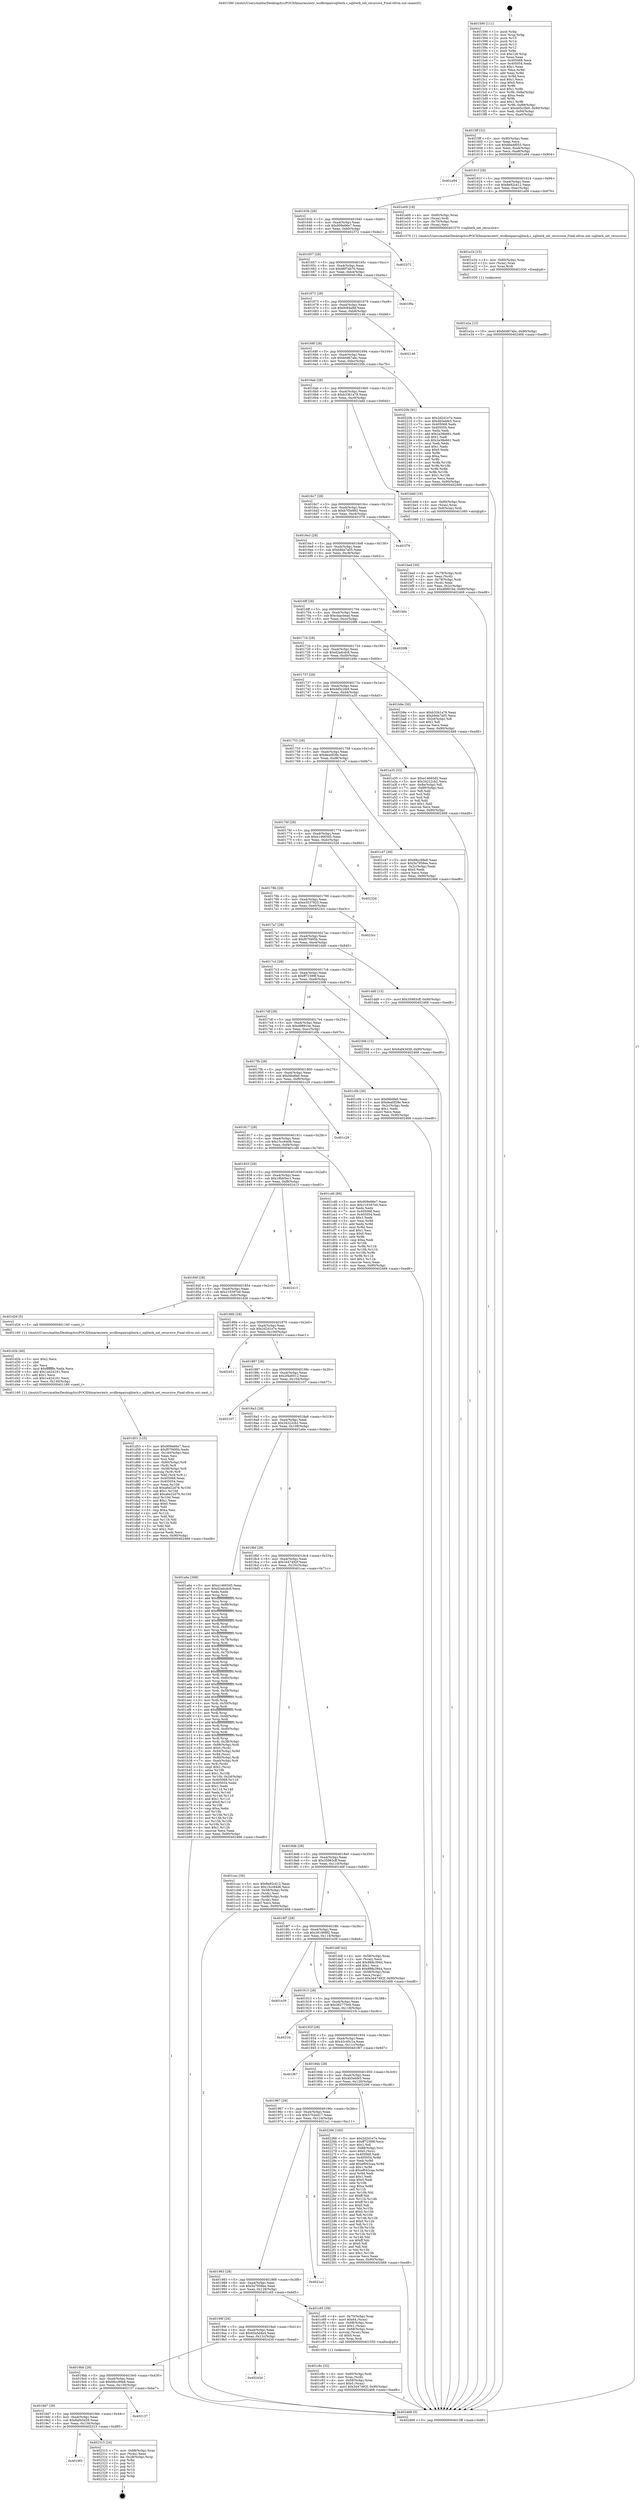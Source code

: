 digraph "0x401590" {
  label = "0x401590 (/mnt/c/Users/mathe/Desktop/tcc/POCII/binaries/extr_wcdbrepairsqliterk.c_sqliterk_set_recursive_Final-ollvm.out::main(0))"
  labelloc = "t"
  node[shape=record]

  Entry [label="",width=0.3,height=0.3,shape=circle,fillcolor=black,style=filled]
  "0x4015ff" [label="{
     0x4015ff [32]\l
     | [instrs]\l
     &nbsp;&nbsp;0x4015ff \<+6\>: mov -0x90(%rbp),%eax\l
     &nbsp;&nbsp;0x401605 \<+2\>: mov %eax,%ecx\l
     &nbsp;&nbsp;0x401607 \<+6\>: sub $0x8be4f055,%ecx\l
     &nbsp;&nbsp;0x40160d \<+6\>: mov %eax,-0xa4(%rbp)\l
     &nbsp;&nbsp;0x401613 \<+6\>: mov %ecx,-0xa8(%rbp)\l
     &nbsp;&nbsp;0x401619 \<+6\>: je 0000000000401e94 \<main+0x904\>\l
  }"]
  "0x401e94" [label="{
     0x401e94\l
  }", style=dashed]
  "0x40161f" [label="{
     0x40161f [28]\l
     | [instrs]\l
     &nbsp;&nbsp;0x40161f \<+5\>: jmp 0000000000401624 \<main+0x94\>\l
     &nbsp;&nbsp;0x401624 \<+6\>: mov -0xa4(%rbp),%eax\l
     &nbsp;&nbsp;0x40162a \<+5\>: sub $0x8e92c412,%eax\l
     &nbsp;&nbsp;0x40162f \<+6\>: mov %eax,-0xac(%rbp)\l
     &nbsp;&nbsp;0x401635 \<+6\>: je 0000000000401e09 \<main+0x879\>\l
  }"]
  Exit [label="",width=0.3,height=0.3,shape=circle,fillcolor=black,style=filled,peripheries=2]
  "0x401e09" [label="{
     0x401e09 [18]\l
     | [instrs]\l
     &nbsp;&nbsp;0x401e09 \<+4\>: mov -0x60(%rbp),%rax\l
     &nbsp;&nbsp;0x401e0d \<+3\>: mov (%rax),%rdi\l
     &nbsp;&nbsp;0x401e10 \<+4\>: mov -0x70(%rbp),%rax\l
     &nbsp;&nbsp;0x401e14 \<+2\>: mov (%rax),%esi\l
     &nbsp;&nbsp;0x401e16 \<+5\>: call 0000000000401570 \<sqliterk_set_recursive\>\l
     | [calls]\l
     &nbsp;&nbsp;0x401570 \{1\} (/mnt/c/Users/mathe/Desktop/tcc/POCII/binaries/extr_wcdbrepairsqliterk.c_sqliterk_set_recursive_Final-ollvm.out::sqliterk_set_recursive)\l
  }"]
  "0x40163b" [label="{
     0x40163b [28]\l
     | [instrs]\l
     &nbsp;&nbsp;0x40163b \<+5\>: jmp 0000000000401640 \<main+0xb0\>\l
     &nbsp;&nbsp;0x401640 \<+6\>: mov -0xa4(%rbp),%eax\l
     &nbsp;&nbsp;0x401646 \<+5\>: sub $0x909e66e7,%eax\l
     &nbsp;&nbsp;0x40164b \<+6\>: mov %eax,-0xb0(%rbp)\l
     &nbsp;&nbsp;0x401651 \<+6\>: je 0000000000402372 \<main+0xde2\>\l
  }"]
  "0x4019f3" [label="{
     0x4019f3\l
  }", style=dashed]
  "0x402372" [label="{
     0x402372\l
  }", style=dashed]
  "0x401657" [label="{
     0x401657 [28]\l
     | [instrs]\l
     &nbsp;&nbsp;0x401657 \<+5\>: jmp 000000000040165c \<main+0xcc\>\l
     &nbsp;&nbsp;0x40165c \<+6\>: mov -0xa4(%rbp),%eax\l
     &nbsp;&nbsp;0x401662 \<+5\>: sub $0x96f7ab7b,%eax\l
     &nbsp;&nbsp;0x401667 \<+6\>: mov %eax,-0xb4(%rbp)\l
     &nbsp;&nbsp;0x40166d \<+6\>: je 0000000000401f9a \<main+0xa0a\>\l
  }"]
  "0x402315" [label="{
     0x402315 [24]\l
     | [instrs]\l
     &nbsp;&nbsp;0x402315 \<+7\>: mov -0x88(%rbp),%rax\l
     &nbsp;&nbsp;0x40231c \<+2\>: mov (%rax),%eax\l
     &nbsp;&nbsp;0x40231e \<+4\>: lea -0x28(%rbp),%rsp\l
     &nbsp;&nbsp;0x402322 \<+1\>: pop %rbx\l
     &nbsp;&nbsp;0x402323 \<+2\>: pop %r12\l
     &nbsp;&nbsp;0x402325 \<+2\>: pop %r13\l
     &nbsp;&nbsp;0x402327 \<+2\>: pop %r14\l
     &nbsp;&nbsp;0x402329 \<+2\>: pop %r15\l
     &nbsp;&nbsp;0x40232b \<+1\>: pop %rbp\l
     &nbsp;&nbsp;0x40232c \<+1\>: ret\l
  }"]
  "0x401f9a" [label="{
     0x401f9a\l
  }", style=dashed]
  "0x401673" [label="{
     0x401673 [28]\l
     | [instrs]\l
     &nbsp;&nbsp;0x401673 \<+5\>: jmp 0000000000401678 \<main+0xe8\>\l
     &nbsp;&nbsp;0x401678 \<+6\>: mov -0xa4(%rbp),%eax\l
     &nbsp;&nbsp;0x40167e \<+5\>: sub $0x9c84afbf,%eax\l
     &nbsp;&nbsp;0x401683 \<+6\>: mov %eax,-0xb8(%rbp)\l
     &nbsp;&nbsp;0x401689 \<+6\>: je 0000000000402146 \<main+0xbb6\>\l
  }"]
  "0x4019d7" [label="{
     0x4019d7 [28]\l
     | [instrs]\l
     &nbsp;&nbsp;0x4019d7 \<+5\>: jmp 00000000004019dc \<main+0x44c\>\l
     &nbsp;&nbsp;0x4019dc \<+6\>: mov -0xa4(%rbp),%eax\l
     &nbsp;&nbsp;0x4019e2 \<+5\>: sub $0x6af43d39,%eax\l
     &nbsp;&nbsp;0x4019e7 \<+6\>: mov %eax,-0x134(%rbp)\l
     &nbsp;&nbsp;0x4019ed \<+6\>: je 0000000000402315 \<main+0xd85\>\l
  }"]
  "0x402146" [label="{
     0x402146\l
  }", style=dashed]
  "0x40168f" [label="{
     0x40168f [28]\l
     | [instrs]\l
     &nbsp;&nbsp;0x40168f \<+5\>: jmp 0000000000401694 \<main+0x104\>\l
     &nbsp;&nbsp;0x401694 \<+6\>: mov -0xa4(%rbp),%eax\l
     &nbsp;&nbsp;0x40169a \<+5\>: sub $0xb0d67abc,%eax\l
     &nbsp;&nbsp;0x40169f \<+6\>: mov %eax,-0xbc(%rbp)\l
     &nbsp;&nbsp;0x4016a5 \<+6\>: je 000000000040220b \<main+0xc7b\>\l
  }"]
  "0x402137" [label="{
     0x402137\l
  }", style=dashed]
  "0x40220b" [label="{
     0x40220b [91]\l
     | [instrs]\l
     &nbsp;&nbsp;0x40220b \<+5\>: mov $0x2d2d1e7e,%eax\l
     &nbsp;&nbsp;0x402210 \<+5\>: mov $0x4b5ebfe5,%ecx\l
     &nbsp;&nbsp;0x402215 \<+7\>: mov 0x405068,%edx\l
     &nbsp;&nbsp;0x40221c \<+7\>: mov 0x405054,%esi\l
     &nbsp;&nbsp;0x402223 \<+2\>: mov %edx,%edi\l
     &nbsp;&nbsp;0x402225 \<+6\>: add $0x2a38e661,%edi\l
     &nbsp;&nbsp;0x40222b \<+3\>: sub $0x1,%edi\l
     &nbsp;&nbsp;0x40222e \<+6\>: sub $0x2a38e661,%edi\l
     &nbsp;&nbsp;0x402234 \<+3\>: imul %edi,%edx\l
     &nbsp;&nbsp;0x402237 \<+3\>: and $0x1,%edx\l
     &nbsp;&nbsp;0x40223a \<+3\>: cmp $0x0,%edx\l
     &nbsp;&nbsp;0x40223d \<+4\>: sete %r8b\l
     &nbsp;&nbsp;0x402241 \<+3\>: cmp $0xa,%esi\l
     &nbsp;&nbsp;0x402244 \<+4\>: setl %r9b\l
     &nbsp;&nbsp;0x402248 \<+3\>: mov %r8b,%r10b\l
     &nbsp;&nbsp;0x40224b \<+3\>: and %r9b,%r10b\l
     &nbsp;&nbsp;0x40224e \<+3\>: xor %r9b,%r8b\l
     &nbsp;&nbsp;0x402251 \<+3\>: or %r8b,%r10b\l
     &nbsp;&nbsp;0x402254 \<+4\>: test $0x1,%r10b\l
     &nbsp;&nbsp;0x402258 \<+3\>: cmovne %ecx,%eax\l
     &nbsp;&nbsp;0x40225b \<+6\>: mov %eax,-0x90(%rbp)\l
     &nbsp;&nbsp;0x402261 \<+5\>: jmp 0000000000402468 \<main+0xed8\>\l
  }"]
  "0x4016ab" [label="{
     0x4016ab [28]\l
     | [instrs]\l
     &nbsp;&nbsp;0x4016ab \<+5\>: jmp 00000000004016b0 \<main+0x120\>\l
     &nbsp;&nbsp;0x4016b0 \<+6\>: mov -0xa4(%rbp),%eax\l
     &nbsp;&nbsp;0x4016b6 \<+5\>: sub $0xb33b1a79,%eax\l
     &nbsp;&nbsp;0x4016bb \<+6\>: mov %eax,-0xc0(%rbp)\l
     &nbsp;&nbsp;0x4016c1 \<+6\>: je 0000000000401bdd \<main+0x64d\>\l
  }"]
  "0x4019bb" [label="{
     0x4019bb [28]\l
     | [instrs]\l
     &nbsp;&nbsp;0x4019bb \<+5\>: jmp 00000000004019c0 \<main+0x430\>\l
     &nbsp;&nbsp;0x4019c0 \<+6\>: mov -0xa4(%rbp),%eax\l
     &nbsp;&nbsp;0x4019c6 \<+5\>: sub $0x69cc99e8,%eax\l
     &nbsp;&nbsp;0x4019cb \<+6\>: mov %eax,-0x130(%rbp)\l
     &nbsp;&nbsp;0x4019d1 \<+6\>: je 0000000000402137 \<main+0xba7\>\l
  }"]
  "0x401bdd" [label="{
     0x401bdd [16]\l
     | [instrs]\l
     &nbsp;&nbsp;0x401bdd \<+4\>: mov -0x80(%rbp),%rax\l
     &nbsp;&nbsp;0x401be1 \<+3\>: mov (%rax),%rax\l
     &nbsp;&nbsp;0x401be4 \<+4\>: mov 0x8(%rax),%rdi\l
     &nbsp;&nbsp;0x401be8 \<+5\>: call 0000000000401060 \<atoi@plt\>\l
     | [calls]\l
     &nbsp;&nbsp;0x401060 \{1\} (unknown)\l
  }"]
  "0x4016c7" [label="{
     0x4016c7 [28]\l
     | [instrs]\l
     &nbsp;&nbsp;0x4016c7 \<+5\>: jmp 00000000004016cc \<main+0x13c\>\l
     &nbsp;&nbsp;0x4016cc \<+6\>: mov -0xa4(%rbp),%eax\l
     &nbsp;&nbsp;0x4016d2 \<+5\>: sub $0xb7f5e882,%eax\l
     &nbsp;&nbsp;0x4016d7 \<+6\>: mov %eax,-0xc4(%rbp)\l
     &nbsp;&nbsp;0x4016dd \<+6\>: je 0000000000401f76 \<main+0x9e6\>\l
  }"]
  "0x40243d" [label="{
     0x40243d\l
  }", style=dashed]
  "0x401f76" [label="{
     0x401f76\l
  }", style=dashed]
  "0x4016e3" [label="{
     0x4016e3 [28]\l
     | [instrs]\l
     &nbsp;&nbsp;0x4016e3 \<+5\>: jmp 00000000004016e8 \<main+0x158\>\l
     &nbsp;&nbsp;0x4016e8 \<+6\>: mov -0xa4(%rbp),%eax\l
     &nbsp;&nbsp;0x4016ee \<+5\>: sub $0xb9da7a05,%eax\l
     &nbsp;&nbsp;0x4016f3 \<+6\>: mov %eax,-0xc8(%rbp)\l
     &nbsp;&nbsp;0x4016f9 \<+6\>: je 0000000000401bbc \<main+0x62c\>\l
  }"]
  "0x401e2a" [label="{
     0x401e2a [15]\l
     | [instrs]\l
     &nbsp;&nbsp;0x401e2a \<+10\>: movl $0xb0d67abc,-0x90(%rbp)\l
     &nbsp;&nbsp;0x401e34 \<+5\>: jmp 0000000000402468 \<main+0xed8\>\l
  }"]
  "0x401bbc" [label="{
     0x401bbc\l
  }", style=dashed]
  "0x4016ff" [label="{
     0x4016ff [28]\l
     | [instrs]\l
     &nbsp;&nbsp;0x4016ff \<+5\>: jmp 0000000000401704 \<main+0x174\>\l
     &nbsp;&nbsp;0x401704 \<+6\>: mov -0xa4(%rbp),%eax\l
     &nbsp;&nbsp;0x40170a \<+5\>: sub $0xcbac0ead,%eax\l
     &nbsp;&nbsp;0x40170f \<+6\>: mov %eax,-0xcc(%rbp)\l
     &nbsp;&nbsp;0x401715 \<+6\>: je 00000000004020f8 \<main+0xb68\>\l
  }"]
  "0x401e1b" [label="{
     0x401e1b [15]\l
     | [instrs]\l
     &nbsp;&nbsp;0x401e1b \<+4\>: mov -0x60(%rbp),%rax\l
     &nbsp;&nbsp;0x401e1f \<+3\>: mov (%rax),%rax\l
     &nbsp;&nbsp;0x401e22 \<+3\>: mov %rax,%rdi\l
     &nbsp;&nbsp;0x401e25 \<+5\>: call 0000000000401030 \<free@plt\>\l
     | [calls]\l
     &nbsp;&nbsp;0x401030 \{1\} (unknown)\l
  }"]
  "0x4020f8" [label="{
     0x4020f8\l
  }", style=dashed]
  "0x40171b" [label="{
     0x40171b [28]\l
     | [instrs]\l
     &nbsp;&nbsp;0x40171b \<+5\>: jmp 0000000000401720 \<main+0x190\>\l
     &nbsp;&nbsp;0x401720 \<+6\>: mov -0xa4(%rbp),%eax\l
     &nbsp;&nbsp;0x401726 \<+5\>: sub $0xd2adcdc8,%eax\l
     &nbsp;&nbsp;0x40172b \<+6\>: mov %eax,-0xd0(%rbp)\l
     &nbsp;&nbsp;0x401731 \<+6\>: je 0000000000401b9e \<main+0x60e\>\l
  }"]
  "0x401d53" [label="{
     0x401d53 [125]\l
     | [instrs]\l
     &nbsp;&nbsp;0x401d53 \<+5\>: mov $0x909e66e7,%ecx\l
     &nbsp;&nbsp;0x401d58 \<+5\>: mov $0xf07f495b,%edx\l
     &nbsp;&nbsp;0x401d5d \<+6\>: mov -0x140(%rbp),%esi\l
     &nbsp;&nbsp;0x401d63 \<+3\>: imul %eax,%esi\l
     &nbsp;&nbsp;0x401d66 \<+3\>: mov %sil,%dil\l
     &nbsp;&nbsp;0x401d69 \<+4\>: mov -0x60(%rbp),%r8\l
     &nbsp;&nbsp;0x401d6d \<+3\>: mov (%r8),%r8\l
     &nbsp;&nbsp;0x401d70 \<+4\>: mov -0x58(%rbp),%r9\l
     &nbsp;&nbsp;0x401d74 \<+3\>: movslq (%r9),%r9\l
     &nbsp;&nbsp;0x401d77 \<+4\>: mov %dil,(%r8,%r9,1)\l
     &nbsp;&nbsp;0x401d7b \<+7\>: mov 0x405068,%eax\l
     &nbsp;&nbsp;0x401d82 \<+7\>: mov 0x405054,%esi\l
     &nbsp;&nbsp;0x401d89 \<+3\>: mov %eax,%r10d\l
     &nbsp;&nbsp;0x401d8c \<+7\>: sub $0xa6e22d76,%r10d\l
     &nbsp;&nbsp;0x401d93 \<+4\>: sub $0x1,%r10d\l
     &nbsp;&nbsp;0x401d97 \<+7\>: add $0xa6e22d76,%r10d\l
     &nbsp;&nbsp;0x401d9e \<+4\>: imul %r10d,%eax\l
     &nbsp;&nbsp;0x401da2 \<+3\>: and $0x1,%eax\l
     &nbsp;&nbsp;0x401da5 \<+3\>: cmp $0x0,%eax\l
     &nbsp;&nbsp;0x401da8 \<+4\>: sete %dil\l
     &nbsp;&nbsp;0x401dac \<+3\>: cmp $0xa,%esi\l
     &nbsp;&nbsp;0x401daf \<+4\>: setl %r11b\l
     &nbsp;&nbsp;0x401db3 \<+3\>: mov %dil,%bl\l
     &nbsp;&nbsp;0x401db6 \<+3\>: and %r11b,%bl\l
     &nbsp;&nbsp;0x401db9 \<+3\>: xor %r11b,%dil\l
     &nbsp;&nbsp;0x401dbc \<+3\>: or %dil,%bl\l
     &nbsp;&nbsp;0x401dbf \<+3\>: test $0x1,%bl\l
     &nbsp;&nbsp;0x401dc2 \<+3\>: cmovne %edx,%ecx\l
     &nbsp;&nbsp;0x401dc5 \<+6\>: mov %ecx,-0x90(%rbp)\l
     &nbsp;&nbsp;0x401dcb \<+5\>: jmp 0000000000402468 \<main+0xed8\>\l
  }"]
  "0x401b9e" [label="{
     0x401b9e [30]\l
     | [instrs]\l
     &nbsp;&nbsp;0x401b9e \<+5\>: mov $0xb33b1a79,%eax\l
     &nbsp;&nbsp;0x401ba3 \<+5\>: mov $0xb9da7a05,%ecx\l
     &nbsp;&nbsp;0x401ba8 \<+3\>: mov -0x2d(%rbp),%dl\l
     &nbsp;&nbsp;0x401bab \<+3\>: test $0x1,%dl\l
     &nbsp;&nbsp;0x401bae \<+3\>: cmovne %ecx,%eax\l
     &nbsp;&nbsp;0x401bb1 \<+6\>: mov %eax,-0x90(%rbp)\l
     &nbsp;&nbsp;0x401bb7 \<+5\>: jmp 0000000000402468 \<main+0xed8\>\l
  }"]
  "0x401737" [label="{
     0x401737 [28]\l
     | [instrs]\l
     &nbsp;&nbsp;0x401737 \<+5\>: jmp 000000000040173c \<main+0x1ac\>\l
     &nbsp;&nbsp;0x40173c \<+6\>: mov -0xa4(%rbp),%eax\l
     &nbsp;&nbsp;0x401742 \<+5\>: sub $0xdd5c2fe9,%eax\l
     &nbsp;&nbsp;0x401747 \<+6\>: mov %eax,-0xd4(%rbp)\l
     &nbsp;&nbsp;0x40174d \<+6\>: je 0000000000401a35 \<main+0x4a5\>\l
  }"]
  "0x401d2b" [label="{
     0x401d2b [40]\l
     | [instrs]\l
     &nbsp;&nbsp;0x401d2b \<+5\>: mov $0x2,%ecx\l
     &nbsp;&nbsp;0x401d30 \<+1\>: cltd\l
     &nbsp;&nbsp;0x401d31 \<+2\>: idiv %ecx\l
     &nbsp;&nbsp;0x401d33 \<+6\>: imul $0xfffffffe,%edx,%ecx\l
     &nbsp;&nbsp;0x401d39 \<+6\>: add $0x1a424181,%ecx\l
     &nbsp;&nbsp;0x401d3f \<+3\>: add $0x1,%ecx\l
     &nbsp;&nbsp;0x401d42 \<+6\>: sub $0x1a424181,%ecx\l
     &nbsp;&nbsp;0x401d48 \<+6\>: mov %ecx,-0x140(%rbp)\l
     &nbsp;&nbsp;0x401d4e \<+5\>: call 0000000000401160 \<next_i\>\l
     | [calls]\l
     &nbsp;&nbsp;0x401160 \{1\} (/mnt/c/Users/mathe/Desktop/tcc/POCII/binaries/extr_wcdbrepairsqliterk.c_sqliterk_set_recursive_Final-ollvm.out::next_i)\l
  }"]
  "0x401a35" [label="{
     0x401a35 [53]\l
     | [instrs]\l
     &nbsp;&nbsp;0x401a35 \<+5\>: mov $0xe14665d5,%eax\l
     &nbsp;&nbsp;0x401a3a \<+5\>: mov $0x34222cb2,%ecx\l
     &nbsp;&nbsp;0x401a3f \<+6\>: mov -0x8a(%rbp),%dl\l
     &nbsp;&nbsp;0x401a45 \<+7\>: mov -0x89(%rbp),%sil\l
     &nbsp;&nbsp;0x401a4c \<+3\>: mov %dl,%dil\l
     &nbsp;&nbsp;0x401a4f \<+3\>: and %sil,%dil\l
     &nbsp;&nbsp;0x401a52 \<+3\>: xor %sil,%dl\l
     &nbsp;&nbsp;0x401a55 \<+3\>: or %dl,%dil\l
     &nbsp;&nbsp;0x401a58 \<+4\>: test $0x1,%dil\l
     &nbsp;&nbsp;0x401a5c \<+3\>: cmovne %ecx,%eax\l
     &nbsp;&nbsp;0x401a5f \<+6\>: mov %eax,-0x90(%rbp)\l
     &nbsp;&nbsp;0x401a65 \<+5\>: jmp 0000000000402468 \<main+0xed8\>\l
  }"]
  "0x401753" [label="{
     0x401753 [28]\l
     | [instrs]\l
     &nbsp;&nbsp;0x401753 \<+5\>: jmp 0000000000401758 \<main+0x1c8\>\l
     &nbsp;&nbsp;0x401758 \<+6\>: mov -0xa4(%rbp),%eax\l
     &nbsp;&nbsp;0x40175e \<+5\>: sub $0xdea0f28e,%eax\l
     &nbsp;&nbsp;0x401763 \<+6\>: mov %eax,-0xd8(%rbp)\l
     &nbsp;&nbsp;0x401769 \<+6\>: je 0000000000401c47 \<main+0x6b7\>\l
  }"]
  "0x402468" [label="{
     0x402468 [5]\l
     | [instrs]\l
     &nbsp;&nbsp;0x402468 \<+5\>: jmp 00000000004015ff \<main+0x6f\>\l
  }"]
  "0x401590" [label="{
     0x401590 [111]\l
     | [instrs]\l
     &nbsp;&nbsp;0x401590 \<+1\>: push %rbp\l
     &nbsp;&nbsp;0x401591 \<+3\>: mov %rsp,%rbp\l
     &nbsp;&nbsp;0x401594 \<+2\>: push %r15\l
     &nbsp;&nbsp;0x401596 \<+2\>: push %r14\l
     &nbsp;&nbsp;0x401598 \<+2\>: push %r13\l
     &nbsp;&nbsp;0x40159a \<+2\>: push %r12\l
     &nbsp;&nbsp;0x40159c \<+1\>: push %rbx\l
     &nbsp;&nbsp;0x40159d \<+7\>: sub $0x128,%rsp\l
     &nbsp;&nbsp;0x4015a4 \<+2\>: xor %eax,%eax\l
     &nbsp;&nbsp;0x4015a6 \<+7\>: mov 0x405068,%ecx\l
     &nbsp;&nbsp;0x4015ad \<+7\>: mov 0x405054,%edx\l
     &nbsp;&nbsp;0x4015b4 \<+3\>: sub $0x1,%eax\l
     &nbsp;&nbsp;0x4015b7 \<+3\>: mov %ecx,%r8d\l
     &nbsp;&nbsp;0x4015ba \<+3\>: add %eax,%r8d\l
     &nbsp;&nbsp;0x4015bd \<+4\>: imul %r8d,%ecx\l
     &nbsp;&nbsp;0x4015c1 \<+3\>: and $0x1,%ecx\l
     &nbsp;&nbsp;0x4015c4 \<+3\>: cmp $0x0,%ecx\l
     &nbsp;&nbsp;0x4015c7 \<+4\>: sete %r9b\l
     &nbsp;&nbsp;0x4015cb \<+4\>: and $0x1,%r9b\l
     &nbsp;&nbsp;0x4015cf \<+7\>: mov %r9b,-0x8a(%rbp)\l
     &nbsp;&nbsp;0x4015d6 \<+3\>: cmp $0xa,%edx\l
     &nbsp;&nbsp;0x4015d9 \<+4\>: setl %r9b\l
     &nbsp;&nbsp;0x4015dd \<+4\>: and $0x1,%r9b\l
     &nbsp;&nbsp;0x4015e1 \<+7\>: mov %r9b,-0x89(%rbp)\l
     &nbsp;&nbsp;0x4015e8 \<+10\>: movl $0xdd5c2fe9,-0x90(%rbp)\l
     &nbsp;&nbsp;0x4015f2 \<+6\>: mov %edi,-0x94(%rbp)\l
     &nbsp;&nbsp;0x4015f8 \<+7\>: mov %rsi,-0xa0(%rbp)\l
  }"]
  "0x401c8c" [label="{
     0x401c8c [32]\l
     | [instrs]\l
     &nbsp;&nbsp;0x401c8c \<+4\>: mov -0x60(%rbp),%rdi\l
     &nbsp;&nbsp;0x401c90 \<+3\>: mov %rax,(%rdi)\l
     &nbsp;&nbsp;0x401c93 \<+4\>: mov -0x58(%rbp),%rax\l
     &nbsp;&nbsp;0x401c97 \<+6\>: movl $0x0,(%rax)\l
     &nbsp;&nbsp;0x401c9d \<+10\>: movl $0x3447492f,-0x90(%rbp)\l
     &nbsp;&nbsp;0x401ca7 \<+5\>: jmp 0000000000402468 \<main+0xed8\>\l
  }"]
  "0x401c47" [label="{
     0x401c47 [30]\l
     | [instrs]\l
     &nbsp;&nbsp;0x401c47 \<+5\>: mov $0x69cc99e8,%eax\l
     &nbsp;&nbsp;0x401c4c \<+5\>: mov $0x5a7958ee,%ecx\l
     &nbsp;&nbsp;0x401c51 \<+3\>: mov -0x2c(%rbp),%edx\l
     &nbsp;&nbsp;0x401c54 \<+3\>: cmp $0x0,%edx\l
     &nbsp;&nbsp;0x401c57 \<+3\>: cmove %ecx,%eax\l
     &nbsp;&nbsp;0x401c5a \<+6\>: mov %eax,-0x90(%rbp)\l
     &nbsp;&nbsp;0x401c60 \<+5\>: jmp 0000000000402468 \<main+0xed8\>\l
  }"]
  "0x40176f" [label="{
     0x40176f [28]\l
     | [instrs]\l
     &nbsp;&nbsp;0x40176f \<+5\>: jmp 0000000000401774 \<main+0x1e4\>\l
     &nbsp;&nbsp;0x401774 \<+6\>: mov -0xa4(%rbp),%eax\l
     &nbsp;&nbsp;0x40177a \<+5\>: sub $0xe14665d5,%eax\l
     &nbsp;&nbsp;0x40177f \<+6\>: mov %eax,-0xdc(%rbp)\l
     &nbsp;&nbsp;0x401785 \<+6\>: je 000000000040232d \<main+0xd9d\>\l
  }"]
  "0x40199f" [label="{
     0x40199f [28]\l
     | [instrs]\l
     &nbsp;&nbsp;0x40199f \<+5\>: jmp 00000000004019a4 \<main+0x414\>\l
     &nbsp;&nbsp;0x4019a4 \<+6\>: mov -0xa4(%rbp),%eax\l
     &nbsp;&nbsp;0x4019aa \<+5\>: sub $0x65a5d4e4,%eax\l
     &nbsp;&nbsp;0x4019af \<+6\>: mov %eax,-0x12c(%rbp)\l
     &nbsp;&nbsp;0x4019b5 \<+6\>: je 000000000040243d \<main+0xead\>\l
  }"]
  "0x40232d" [label="{
     0x40232d\l
  }", style=dashed]
  "0x40178b" [label="{
     0x40178b [28]\l
     | [instrs]\l
     &nbsp;&nbsp;0x40178b \<+5\>: jmp 0000000000401790 \<main+0x200\>\l
     &nbsp;&nbsp;0x401790 \<+6\>: mov -0xa4(%rbp),%eax\l
     &nbsp;&nbsp;0x401796 \<+5\>: sub $0xe5537825,%eax\l
     &nbsp;&nbsp;0x40179b \<+6\>: mov %eax,-0xe0(%rbp)\l
     &nbsp;&nbsp;0x4017a1 \<+6\>: je 00000000004023cc \<main+0xe3c\>\l
  }"]
  "0x401c65" [label="{
     0x401c65 [39]\l
     | [instrs]\l
     &nbsp;&nbsp;0x401c65 \<+4\>: mov -0x70(%rbp),%rax\l
     &nbsp;&nbsp;0x401c69 \<+6\>: movl $0x64,(%rax)\l
     &nbsp;&nbsp;0x401c6f \<+4\>: mov -0x68(%rbp),%rax\l
     &nbsp;&nbsp;0x401c73 \<+6\>: movl $0x1,(%rax)\l
     &nbsp;&nbsp;0x401c79 \<+4\>: mov -0x68(%rbp),%rax\l
     &nbsp;&nbsp;0x401c7d \<+3\>: movslq (%rax),%rax\l
     &nbsp;&nbsp;0x401c80 \<+4\>: shl $0x0,%rax\l
     &nbsp;&nbsp;0x401c84 \<+3\>: mov %rax,%rdi\l
     &nbsp;&nbsp;0x401c87 \<+5\>: call 0000000000401050 \<malloc@plt\>\l
     | [calls]\l
     &nbsp;&nbsp;0x401050 \{1\} (unknown)\l
  }"]
  "0x4023cc" [label="{
     0x4023cc\l
  }", style=dashed]
  "0x4017a7" [label="{
     0x4017a7 [28]\l
     | [instrs]\l
     &nbsp;&nbsp;0x4017a7 \<+5\>: jmp 00000000004017ac \<main+0x21c\>\l
     &nbsp;&nbsp;0x4017ac \<+6\>: mov -0xa4(%rbp),%eax\l
     &nbsp;&nbsp;0x4017b2 \<+5\>: sub $0xf07f495b,%eax\l
     &nbsp;&nbsp;0x4017b7 \<+6\>: mov %eax,-0xe4(%rbp)\l
     &nbsp;&nbsp;0x4017bd \<+6\>: je 0000000000401dd0 \<main+0x840\>\l
  }"]
  "0x401983" [label="{
     0x401983 [28]\l
     | [instrs]\l
     &nbsp;&nbsp;0x401983 \<+5\>: jmp 0000000000401988 \<main+0x3f8\>\l
     &nbsp;&nbsp;0x401988 \<+6\>: mov -0xa4(%rbp),%eax\l
     &nbsp;&nbsp;0x40198e \<+5\>: sub $0x5a7958ee,%eax\l
     &nbsp;&nbsp;0x401993 \<+6\>: mov %eax,-0x128(%rbp)\l
     &nbsp;&nbsp;0x401999 \<+6\>: je 0000000000401c65 \<main+0x6d5\>\l
  }"]
  "0x401dd0" [label="{
     0x401dd0 [15]\l
     | [instrs]\l
     &nbsp;&nbsp;0x401dd0 \<+10\>: movl $0x35983cff,-0x90(%rbp)\l
     &nbsp;&nbsp;0x401dda \<+5\>: jmp 0000000000402468 \<main+0xed8\>\l
  }"]
  "0x4017c3" [label="{
     0x4017c3 [28]\l
     | [instrs]\l
     &nbsp;&nbsp;0x4017c3 \<+5\>: jmp 00000000004017c8 \<main+0x238\>\l
     &nbsp;&nbsp;0x4017c8 \<+6\>: mov -0xa4(%rbp),%eax\l
     &nbsp;&nbsp;0x4017ce \<+5\>: sub $0xff72399f,%eax\l
     &nbsp;&nbsp;0x4017d3 \<+6\>: mov %eax,-0xe8(%rbp)\l
     &nbsp;&nbsp;0x4017d9 \<+6\>: je 0000000000402306 \<main+0xd76\>\l
  }"]
  "0x4021a1" [label="{
     0x4021a1\l
  }", style=dashed]
  "0x402306" [label="{
     0x402306 [15]\l
     | [instrs]\l
     &nbsp;&nbsp;0x402306 \<+10\>: movl $0x6af43d39,-0x90(%rbp)\l
     &nbsp;&nbsp;0x402310 \<+5\>: jmp 0000000000402468 \<main+0xed8\>\l
  }"]
  "0x4017df" [label="{
     0x4017df [28]\l
     | [instrs]\l
     &nbsp;&nbsp;0x4017df \<+5\>: jmp 00000000004017e4 \<main+0x254\>\l
     &nbsp;&nbsp;0x4017e4 \<+6\>: mov -0xa4(%rbp),%eax\l
     &nbsp;&nbsp;0x4017ea \<+5\>: sub $0xd8891be,%eax\l
     &nbsp;&nbsp;0x4017ef \<+6\>: mov %eax,-0xec(%rbp)\l
     &nbsp;&nbsp;0x4017f5 \<+6\>: je 0000000000401c0b \<main+0x67b\>\l
  }"]
  "0x401967" [label="{
     0x401967 [28]\l
     | [instrs]\l
     &nbsp;&nbsp;0x401967 \<+5\>: jmp 000000000040196c \<main+0x3dc\>\l
     &nbsp;&nbsp;0x40196c \<+6\>: mov -0xa4(%rbp),%eax\l
     &nbsp;&nbsp;0x401972 \<+5\>: sub $0x5702e417,%eax\l
     &nbsp;&nbsp;0x401977 \<+6\>: mov %eax,-0x124(%rbp)\l
     &nbsp;&nbsp;0x40197d \<+6\>: je 00000000004021a1 \<main+0xc11\>\l
  }"]
  "0x401c0b" [label="{
     0x401c0b [30]\l
     | [instrs]\l
     &nbsp;&nbsp;0x401c0b \<+5\>: mov $0xf4bdfa0,%eax\l
     &nbsp;&nbsp;0x401c10 \<+5\>: mov $0xdea0f28e,%ecx\l
     &nbsp;&nbsp;0x401c15 \<+3\>: mov -0x2c(%rbp),%edx\l
     &nbsp;&nbsp;0x401c18 \<+3\>: cmp $0x1,%edx\l
     &nbsp;&nbsp;0x401c1b \<+3\>: cmovl %ecx,%eax\l
     &nbsp;&nbsp;0x401c1e \<+6\>: mov %eax,-0x90(%rbp)\l
     &nbsp;&nbsp;0x401c24 \<+5\>: jmp 0000000000402468 \<main+0xed8\>\l
  }"]
  "0x4017fb" [label="{
     0x4017fb [28]\l
     | [instrs]\l
     &nbsp;&nbsp;0x4017fb \<+5\>: jmp 0000000000401800 \<main+0x270\>\l
     &nbsp;&nbsp;0x401800 \<+6\>: mov -0xa4(%rbp),%eax\l
     &nbsp;&nbsp;0x401806 \<+5\>: sub $0xf4bdfa0,%eax\l
     &nbsp;&nbsp;0x40180b \<+6\>: mov %eax,-0xf0(%rbp)\l
     &nbsp;&nbsp;0x401811 \<+6\>: je 0000000000401c29 \<main+0x699\>\l
  }"]
  "0x402266" [label="{
     0x402266 [160]\l
     | [instrs]\l
     &nbsp;&nbsp;0x402266 \<+5\>: mov $0x2d2d1e7e,%eax\l
     &nbsp;&nbsp;0x40226b \<+5\>: mov $0xff72399f,%ecx\l
     &nbsp;&nbsp;0x402270 \<+2\>: mov $0x1,%dl\l
     &nbsp;&nbsp;0x402272 \<+7\>: mov -0x88(%rbp),%rsi\l
     &nbsp;&nbsp;0x402279 \<+6\>: movl $0x0,(%rsi)\l
     &nbsp;&nbsp;0x40227f \<+7\>: mov 0x405068,%edi\l
     &nbsp;&nbsp;0x402286 \<+8\>: mov 0x405054,%r8d\l
     &nbsp;&nbsp;0x40228e \<+3\>: mov %edi,%r9d\l
     &nbsp;&nbsp;0x402291 \<+7\>: add $0xef043caa,%r9d\l
     &nbsp;&nbsp;0x402298 \<+4\>: sub $0x1,%r9d\l
     &nbsp;&nbsp;0x40229c \<+7\>: sub $0xef043caa,%r9d\l
     &nbsp;&nbsp;0x4022a3 \<+4\>: imul %r9d,%edi\l
     &nbsp;&nbsp;0x4022a7 \<+3\>: and $0x1,%edi\l
     &nbsp;&nbsp;0x4022aa \<+3\>: cmp $0x0,%edi\l
     &nbsp;&nbsp;0x4022ad \<+4\>: sete %r10b\l
     &nbsp;&nbsp;0x4022b1 \<+4\>: cmp $0xa,%r8d\l
     &nbsp;&nbsp;0x4022b5 \<+4\>: setl %r11b\l
     &nbsp;&nbsp;0x4022b9 \<+3\>: mov %r10b,%bl\l
     &nbsp;&nbsp;0x4022bc \<+3\>: xor $0xff,%bl\l
     &nbsp;&nbsp;0x4022bf \<+3\>: mov %r11b,%r14b\l
     &nbsp;&nbsp;0x4022c2 \<+4\>: xor $0xff,%r14b\l
     &nbsp;&nbsp;0x4022c6 \<+3\>: xor $0x0,%dl\l
     &nbsp;&nbsp;0x4022c9 \<+3\>: mov %bl,%r15b\l
     &nbsp;&nbsp;0x4022cc \<+4\>: and $0x0,%r15b\l
     &nbsp;&nbsp;0x4022d0 \<+3\>: and %dl,%r10b\l
     &nbsp;&nbsp;0x4022d3 \<+3\>: mov %r14b,%r12b\l
     &nbsp;&nbsp;0x4022d6 \<+4\>: and $0x0,%r12b\l
     &nbsp;&nbsp;0x4022da \<+3\>: and %dl,%r11b\l
     &nbsp;&nbsp;0x4022dd \<+3\>: or %r10b,%r15b\l
     &nbsp;&nbsp;0x4022e0 \<+3\>: or %r11b,%r12b\l
     &nbsp;&nbsp;0x4022e3 \<+3\>: xor %r12b,%r15b\l
     &nbsp;&nbsp;0x4022e6 \<+3\>: or %r14b,%bl\l
     &nbsp;&nbsp;0x4022e9 \<+3\>: xor $0xff,%bl\l
     &nbsp;&nbsp;0x4022ec \<+3\>: or $0x0,%dl\l
     &nbsp;&nbsp;0x4022ef \<+2\>: and %dl,%bl\l
     &nbsp;&nbsp;0x4022f1 \<+3\>: or %bl,%r15b\l
     &nbsp;&nbsp;0x4022f4 \<+4\>: test $0x1,%r15b\l
     &nbsp;&nbsp;0x4022f8 \<+3\>: cmovne %ecx,%eax\l
     &nbsp;&nbsp;0x4022fb \<+6\>: mov %eax,-0x90(%rbp)\l
     &nbsp;&nbsp;0x402301 \<+5\>: jmp 0000000000402468 \<main+0xed8\>\l
  }"]
  "0x401c29" [label="{
     0x401c29\l
  }", style=dashed]
  "0x401817" [label="{
     0x401817 [28]\l
     | [instrs]\l
     &nbsp;&nbsp;0x401817 \<+5\>: jmp 000000000040181c \<main+0x28c\>\l
     &nbsp;&nbsp;0x40181c \<+6\>: mov -0xa4(%rbp),%eax\l
     &nbsp;&nbsp;0x401822 \<+5\>: sub $0x15cc64d6,%eax\l
     &nbsp;&nbsp;0x401827 \<+6\>: mov %eax,-0xf4(%rbp)\l
     &nbsp;&nbsp;0x40182d \<+6\>: je 0000000000401cd0 \<main+0x740\>\l
  }"]
  "0x40194b" [label="{
     0x40194b [28]\l
     | [instrs]\l
     &nbsp;&nbsp;0x40194b \<+5\>: jmp 0000000000401950 \<main+0x3c0\>\l
     &nbsp;&nbsp;0x401950 \<+6\>: mov -0xa4(%rbp),%eax\l
     &nbsp;&nbsp;0x401956 \<+5\>: sub $0x4b5ebfe5,%eax\l
     &nbsp;&nbsp;0x40195b \<+6\>: mov %eax,-0x120(%rbp)\l
     &nbsp;&nbsp;0x401961 \<+6\>: je 0000000000402266 \<main+0xcd6\>\l
  }"]
  "0x401cd0" [label="{
     0x401cd0 [86]\l
     | [instrs]\l
     &nbsp;&nbsp;0x401cd0 \<+5\>: mov $0x909e66e7,%eax\l
     &nbsp;&nbsp;0x401cd5 \<+5\>: mov $0x216397e0,%ecx\l
     &nbsp;&nbsp;0x401cda \<+2\>: xor %edx,%edx\l
     &nbsp;&nbsp;0x401cdc \<+7\>: mov 0x405068,%esi\l
     &nbsp;&nbsp;0x401ce3 \<+7\>: mov 0x405054,%edi\l
     &nbsp;&nbsp;0x401cea \<+3\>: sub $0x1,%edx\l
     &nbsp;&nbsp;0x401ced \<+3\>: mov %esi,%r8d\l
     &nbsp;&nbsp;0x401cf0 \<+3\>: add %edx,%r8d\l
     &nbsp;&nbsp;0x401cf3 \<+4\>: imul %r8d,%esi\l
     &nbsp;&nbsp;0x401cf7 \<+3\>: and $0x1,%esi\l
     &nbsp;&nbsp;0x401cfa \<+3\>: cmp $0x0,%esi\l
     &nbsp;&nbsp;0x401cfd \<+4\>: sete %r9b\l
     &nbsp;&nbsp;0x401d01 \<+3\>: cmp $0xa,%edi\l
     &nbsp;&nbsp;0x401d04 \<+4\>: setl %r10b\l
     &nbsp;&nbsp;0x401d08 \<+3\>: mov %r9b,%r11b\l
     &nbsp;&nbsp;0x401d0b \<+3\>: and %r10b,%r11b\l
     &nbsp;&nbsp;0x401d0e \<+3\>: xor %r10b,%r9b\l
     &nbsp;&nbsp;0x401d11 \<+3\>: or %r9b,%r11b\l
     &nbsp;&nbsp;0x401d14 \<+4\>: test $0x1,%r11b\l
     &nbsp;&nbsp;0x401d18 \<+3\>: cmovne %ecx,%eax\l
     &nbsp;&nbsp;0x401d1b \<+6\>: mov %eax,-0x90(%rbp)\l
     &nbsp;&nbsp;0x401d21 \<+5\>: jmp 0000000000402468 \<main+0xed8\>\l
  }"]
  "0x401833" [label="{
     0x401833 [28]\l
     | [instrs]\l
     &nbsp;&nbsp;0x401833 \<+5\>: jmp 0000000000401838 \<main+0x2a8\>\l
     &nbsp;&nbsp;0x401838 \<+6\>: mov -0xa4(%rbp),%eax\l
     &nbsp;&nbsp;0x40183e \<+5\>: sub $0x18bb5ec1,%eax\l
     &nbsp;&nbsp;0x401843 \<+6\>: mov %eax,-0xf8(%rbp)\l
     &nbsp;&nbsp;0x401849 \<+6\>: je 0000000000402413 \<main+0xe83\>\l
  }"]
  "0x401f67" [label="{
     0x401f67\l
  }", style=dashed]
  "0x402413" [label="{
     0x402413\l
  }", style=dashed]
  "0x40184f" [label="{
     0x40184f [28]\l
     | [instrs]\l
     &nbsp;&nbsp;0x40184f \<+5\>: jmp 0000000000401854 \<main+0x2c4\>\l
     &nbsp;&nbsp;0x401854 \<+6\>: mov -0xa4(%rbp),%eax\l
     &nbsp;&nbsp;0x40185a \<+5\>: sub $0x216397e0,%eax\l
     &nbsp;&nbsp;0x40185f \<+6\>: mov %eax,-0xfc(%rbp)\l
     &nbsp;&nbsp;0x401865 \<+6\>: je 0000000000401d26 \<main+0x796\>\l
  }"]
  "0x40192f" [label="{
     0x40192f [28]\l
     | [instrs]\l
     &nbsp;&nbsp;0x40192f \<+5\>: jmp 0000000000401934 \<main+0x3a4\>\l
     &nbsp;&nbsp;0x401934 \<+6\>: mov -0xa4(%rbp),%eax\l
     &nbsp;&nbsp;0x40193a \<+5\>: sub $0x43c45c1a,%eax\l
     &nbsp;&nbsp;0x40193f \<+6\>: mov %eax,-0x11c(%rbp)\l
     &nbsp;&nbsp;0x401945 \<+6\>: je 0000000000401f67 \<main+0x9d7\>\l
  }"]
  "0x401d26" [label="{
     0x401d26 [5]\l
     | [instrs]\l
     &nbsp;&nbsp;0x401d26 \<+5\>: call 0000000000401160 \<next_i\>\l
     | [calls]\l
     &nbsp;&nbsp;0x401160 \{1\} (/mnt/c/Users/mathe/Desktop/tcc/POCII/binaries/extr_wcdbrepairsqliterk.c_sqliterk_set_recursive_Final-ollvm.out::next_i)\l
  }"]
  "0x40186b" [label="{
     0x40186b [28]\l
     | [instrs]\l
     &nbsp;&nbsp;0x40186b \<+5\>: jmp 0000000000401870 \<main+0x2e0\>\l
     &nbsp;&nbsp;0x401870 \<+6\>: mov -0xa4(%rbp),%eax\l
     &nbsp;&nbsp;0x401876 \<+5\>: sub $0x2d2d1e7e,%eax\l
     &nbsp;&nbsp;0x40187b \<+6\>: mov %eax,-0x100(%rbp)\l
     &nbsp;&nbsp;0x401881 \<+6\>: je 0000000000402451 \<main+0xec1\>\l
  }"]
  "0x4021fc" [label="{
     0x4021fc\l
  }", style=dashed]
  "0x402451" [label="{
     0x402451\l
  }", style=dashed]
  "0x401887" [label="{
     0x401887 [28]\l
     | [instrs]\l
     &nbsp;&nbsp;0x401887 \<+5\>: jmp 000000000040188c \<main+0x2fc\>\l
     &nbsp;&nbsp;0x40188c \<+6\>: mov -0xa4(%rbp),%eax\l
     &nbsp;&nbsp;0x401892 \<+5\>: sub $0x2f4a9312,%eax\l
     &nbsp;&nbsp;0x401897 \<+6\>: mov %eax,-0x104(%rbp)\l
     &nbsp;&nbsp;0x40189d \<+6\>: je 0000000000402107 \<main+0xb77\>\l
  }"]
  "0x401913" [label="{
     0x401913 [28]\l
     | [instrs]\l
     &nbsp;&nbsp;0x401913 \<+5\>: jmp 0000000000401918 \<main+0x388\>\l
     &nbsp;&nbsp;0x401918 \<+6\>: mov -0xa4(%rbp),%eax\l
     &nbsp;&nbsp;0x40191e \<+5\>: sub $0x382775e9,%eax\l
     &nbsp;&nbsp;0x401923 \<+6\>: mov %eax,-0x118(%rbp)\l
     &nbsp;&nbsp;0x401929 \<+6\>: je 00000000004021fc \<main+0xc6c\>\l
  }"]
  "0x402107" [label="{
     0x402107\l
  }", style=dashed]
  "0x4018a3" [label="{
     0x4018a3 [28]\l
     | [instrs]\l
     &nbsp;&nbsp;0x4018a3 \<+5\>: jmp 00000000004018a8 \<main+0x318\>\l
     &nbsp;&nbsp;0x4018a8 \<+6\>: mov -0xa4(%rbp),%eax\l
     &nbsp;&nbsp;0x4018ae \<+5\>: sub $0x34222cb2,%eax\l
     &nbsp;&nbsp;0x4018b3 \<+6\>: mov %eax,-0x108(%rbp)\l
     &nbsp;&nbsp;0x4018b9 \<+6\>: je 0000000000401a6a \<main+0x4da\>\l
  }"]
  "0x401e39" [label="{
     0x401e39\l
  }", style=dashed]
  "0x401a6a" [label="{
     0x401a6a [308]\l
     | [instrs]\l
     &nbsp;&nbsp;0x401a6a \<+5\>: mov $0xe14665d5,%eax\l
     &nbsp;&nbsp;0x401a6f \<+5\>: mov $0xd2adcdc8,%ecx\l
     &nbsp;&nbsp;0x401a74 \<+2\>: xor %edx,%edx\l
     &nbsp;&nbsp;0x401a76 \<+3\>: mov %rsp,%rsi\l
     &nbsp;&nbsp;0x401a79 \<+4\>: add $0xfffffffffffffff0,%rsi\l
     &nbsp;&nbsp;0x401a7d \<+3\>: mov %rsi,%rsp\l
     &nbsp;&nbsp;0x401a80 \<+7\>: mov %rsi,-0x88(%rbp)\l
     &nbsp;&nbsp;0x401a87 \<+3\>: mov %rsp,%rsi\l
     &nbsp;&nbsp;0x401a8a \<+4\>: add $0xfffffffffffffff0,%rsi\l
     &nbsp;&nbsp;0x401a8e \<+3\>: mov %rsi,%rsp\l
     &nbsp;&nbsp;0x401a91 \<+3\>: mov %rsp,%rdi\l
     &nbsp;&nbsp;0x401a94 \<+4\>: add $0xfffffffffffffff0,%rdi\l
     &nbsp;&nbsp;0x401a98 \<+3\>: mov %rdi,%rsp\l
     &nbsp;&nbsp;0x401a9b \<+4\>: mov %rdi,-0x80(%rbp)\l
     &nbsp;&nbsp;0x401a9f \<+3\>: mov %rsp,%rdi\l
     &nbsp;&nbsp;0x401aa2 \<+4\>: add $0xfffffffffffffff0,%rdi\l
     &nbsp;&nbsp;0x401aa6 \<+3\>: mov %rdi,%rsp\l
     &nbsp;&nbsp;0x401aa9 \<+4\>: mov %rdi,-0x78(%rbp)\l
     &nbsp;&nbsp;0x401aad \<+3\>: mov %rsp,%rdi\l
     &nbsp;&nbsp;0x401ab0 \<+4\>: add $0xfffffffffffffff0,%rdi\l
     &nbsp;&nbsp;0x401ab4 \<+3\>: mov %rdi,%rsp\l
     &nbsp;&nbsp;0x401ab7 \<+4\>: mov %rdi,-0x70(%rbp)\l
     &nbsp;&nbsp;0x401abb \<+3\>: mov %rsp,%rdi\l
     &nbsp;&nbsp;0x401abe \<+4\>: add $0xfffffffffffffff0,%rdi\l
     &nbsp;&nbsp;0x401ac2 \<+3\>: mov %rdi,%rsp\l
     &nbsp;&nbsp;0x401ac5 \<+4\>: mov %rdi,-0x68(%rbp)\l
     &nbsp;&nbsp;0x401ac9 \<+3\>: mov %rsp,%rdi\l
     &nbsp;&nbsp;0x401acc \<+4\>: add $0xfffffffffffffff0,%rdi\l
     &nbsp;&nbsp;0x401ad0 \<+3\>: mov %rdi,%rsp\l
     &nbsp;&nbsp;0x401ad3 \<+4\>: mov %rdi,-0x60(%rbp)\l
     &nbsp;&nbsp;0x401ad7 \<+3\>: mov %rsp,%rdi\l
     &nbsp;&nbsp;0x401ada \<+4\>: add $0xfffffffffffffff0,%rdi\l
     &nbsp;&nbsp;0x401ade \<+3\>: mov %rdi,%rsp\l
     &nbsp;&nbsp;0x401ae1 \<+4\>: mov %rdi,-0x58(%rbp)\l
     &nbsp;&nbsp;0x401ae5 \<+3\>: mov %rsp,%rdi\l
     &nbsp;&nbsp;0x401ae8 \<+4\>: add $0xfffffffffffffff0,%rdi\l
     &nbsp;&nbsp;0x401aec \<+3\>: mov %rdi,%rsp\l
     &nbsp;&nbsp;0x401aef \<+4\>: mov %rdi,-0x50(%rbp)\l
     &nbsp;&nbsp;0x401af3 \<+3\>: mov %rsp,%rdi\l
     &nbsp;&nbsp;0x401af6 \<+4\>: add $0xfffffffffffffff0,%rdi\l
     &nbsp;&nbsp;0x401afa \<+3\>: mov %rdi,%rsp\l
     &nbsp;&nbsp;0x401afd \<+4\>: mov %rdi,-0x48(%rbp)\l
     &nbsp;&nbsp;0x401b01 \<+3\>: mov %rsp,%rdi\l
     &nbsp;&nbsp;0x401b04 \<+4\>: add $0xfffffffffffffff0,%rdi\l
     &nbsp;&nbsp;0x401b08 \<+3\>: mov %rdi,%rsp\l
     &nbsp;&nbsp;0x401b0b \<+4\>: mov %rdi,-0x40(%rbp)\l
     &nbsp;&nbsp;0x401b0f \<+3\>: mov %rsp,%rdi\l
     &nbsp;&nbsp;0x401b12 \<+4\>: add $0xfffffffffffffff0,%rdi\l
     &nbsp;&nbsp;0x401b16 \<+3\>: mov %rdi,%rsp\l
     &nbsp;&nbsp;0x401b19 \<+4\>: mov %rdi,-0x38(%rbp)\l
     &nbsp;&nbsp;0x401b1d \<+7\>: mov -0x88(%rbp),%rdi\l
     &nbsp;&nbsp;0x401b24 \<+6\>: movl $0x0,(%rdi)\l
     &nbsp;&nbsp;0x401b2a \<+7\>: mov -0x94(%rbp),%r8d\l
     &nbsp;&nbsp;0x401b31 \<+3\>: mov %r8d,(%rsi)\l
     &nbsp;&nbsp;0x401b34 \<+4\>: mov -0x80(%rbp),%rdi\l
     &nbsp;&nbsp;0x401b38 \<+7\>: mov -0xa0(%rbp),%r9\l
     &nbsp;&nbsp;0x401b3f \<+3\>: mov %r9,(%rdi)\l
     &nbsp;&nbsp;0x401b42 \<+3\>: cmpl $0x2,(%rsi)\l
     &nbsp;&nbsp;0x401b45 \<+4\>: setne %r10b\l
     &nbsp;&nbsp;0x401b49 \<+4\>: and $0x1,%r10b\l
     &nbsp;&nbsp;0x401b4d \<+4\>: mov %r10b,-0x2d(%rbp)\l
     &nbsp;&nbsp;0x401b51 \<+8\>: mov 0x405068,%r11d\l
     &nbsp;&nbsp;0x401b59 \<+7\>: mov 0x405054,%ebx\l
     &nbsp;&nbsp;0x401b60 \<+3\>: sub $0x1,%edx\l
     &nbsp;&nbsp;0x401b63 \<+3\>: mov %r11d,%r14d\l
     &nbsp;&nbsp;0x401b66 \<+3\>: add %edx,%r14d\l
     &nbsp;&nbsp;0x401b69 \<+4\>: imul %r14d,%r11d\l
     &nbsp;&nbsp;0x401b6d \<+4\>: and $0x1,%r11d\l
     &nbsp;&nbsp;0x401b71 \<+4\>: cmp $0x0,%r11d\l
     &nbsp;&nbsp;0x401b75 \<+4\>: sete %r10b\l
     &nbsp;&nbsp;0x401b79 \<+3\>: cmp $0xa,%ebx\l
     &nbsp;&nbsp;0x401b7c \<+4\>: setl %r15b\l
     &nbsp;&nbsp;0x401b80 \<+3\>: mov %r10b,%r12b\l
     &nbsp;&nbsp;0x401b83 \<+3\>: and %r15b,%r12b\l
     &nbsp;&nbsp;0x401b86 \<+3\>: xor %r15b,%r10b\l
     &nbsp;&nbsp;0x401b89 \<+3\>: or %r10b,%r12b\l
     &nbsp;&nbsp;0x401b8c \<+4\>: test $0x1,%r12b\l
     &nbsp;&nbsp;0x401b90 \<+3\>: cmovne %ecx,%eax\l
     &nbsp;&nbsp;0x401b93 \<+6\>: mov %eax,-0x90(%rbp)\l
     &nbsp;&nbsp;0x401b99 \<+5\>: jmp 0000000000402468 \<main+0xed8\>\l
  }"]
  "0x4018bf" [label="{
     0x4018bf [28]\l
     | [instrs]\l
     &nbsp;&nbsp;0x4018bf \<+5\>: jmp 00000000004018c4 \<main+0x334\>\l
     &nbsp;&nbsp;0x4018c4 \<+6\>: mov -0xa4(%rbp),%eax\l
     &nbsp;&nbsp;0x4018ca \<+5\>: sub $0x3447492f,%eax\l
     &nbsp;&nbsp;0x4018cf \<+6\>: mov %eax,-0x10c(%rbp)\l
     &nbsp;&nbsp;0x4018d5 \<+6\>: je 0000000000401cac \<main+0x71c\>\l
  }"]
  "0x4018f7" [label="{
     0x4018f7 [28]\l
     | [instrs]\l
     &nbsp;&nbsp;0x4018f7 \<+5\>: jmp 00000000004018fc \<main+0x36c\>\l
     &nbsp;&nbsp;0x4018fc \<+6\>: mov -0xa4(%rbp),%eax\l
     &nbsp;&nbsp;0x401902 \<+5\>: sub $0x361868f2,%eax\l
     &nbsp;&nbsp;0x401907 \<+6\>: mov %eax,-0x114(%rbp)\l
     &nbsp;&nbsp;0x40190d \<+6\>: je 0000000000401e39 \<main+0x8a9\>\l
  }"]
  "0x401bed" [label="{
     0x401bed [30]\l
     | [instrs]\l
     &nbsp;&nbsp;0x401bed \<+4\>: mov -0x78(%rbp),%rdi\l
     &nbsp;&nbsp;0x401bf1 \<+2\>: mov %eax,(%rdi)\l
     &nbsp;&nbsp;0x401bf3 \<+4\>: mov -0x78(%rbp),%rdi\l
     &nbsp;&nbsp;0x401bf7 \<+2\>: mov (%rdi),%eax\l
     &nbsp;&nbsp;0x401bf9 \<+3\>: mov %eax,-0x2c(%rbp)\l
     &nbsp;&nbsp;0x401bfc \<+10\>: movl $0xd8891be,-0x90(%rbp)\l
     &nbsp;&nbsp;0x401c06 \<+5\>: jmp 0000000000402468 \<main+0xed8\>\l
  }"]
  "0x401ddf" [label="{
     0x401ddf [42]\l
     | [instrs]\l
     &nbsp;&nbsp;0x401ddf \<+4\>: mov -0x58(%rbp),%rax\l
     &nbsp;&nbsp;0x401de3 \<+2\>: mov (%rax),%ecx\l
     &nbsp;&nbsp;0x401de5 \<+6\>: add $0x888c3944,%ecx\l
     &nbsp;&nbsp;0x401deb \<+3\>: add $0x1,%ecx\l
     &nbsp;&nbsp;0x401dee \<+6\>: sub $0x888c3944,%ecx\l
     &nbsp;&nbsp;0x401df4 \<+4\>: mov -0x58(%rbp),%rax\l
     &nbsp;&nbsp;0x401df8 \<+2\>: mov %ecx,(%rax)\l
     &nbsp;&nbsp;0x401dfa \<+10\>: movl $0x3447492f,-0x90(%rbp)\l
     &nbsp;&nbsp;0x401e04 \<+5\>: jmp 0000000000402468 \<main+0xed8\>\l
  }"]
  "0x401cac" [label="{
     0x401cac [36]\l
     | [instrs]\l
     &nbsp;&nbsp;0x401cac \<+5\>: mov $0x8e92c412,%eax\l
     &nbsp;&nbsp;0x401cb1 \<+5\>: mov $0x15cc64d6,%ecx\l
     &nbsp;&nbsp;0x401cb6 \<+4\>: mov -0x58(%rbp),%rdx\l
     &nbsp;&nbsp;0x401cba \<+2\>: mov (%rdx),%esi\l
     &nbsp;&nbsp;0x401cbc \<+4\>: mov -0x68(%rbp),%rdx\l
     &nbsp;&nbsp;0x401cc0 \<+2\>: cmp (%rdx),%esi\l
     &nbsp;&nbsp;0x401cc2 \<+3\>: cmovl %ecx,%eax\l
     &nbsp;&nbsp;0x401cc5 \<+6\>: mov %eax,-0x90(%rbp)\l
     &nbsp;&nbsp;0x401ccb \<+5\>: jmp 0000000000402468 \<main+0xed8\>\l
  }"]
  "0x4018db" [label="{
     0x4018db [28]\l
     | [instrs]\l
     &nbsp;&nbsp;0x4018db \<+5\>: jmp 00000000004018e0 \<main+0x350\>\l
     &nbsp;&nbsp;0x4018e0 \<+6\>: mov -0xa4(%rbp),%eax\l
     &nbsp;&nbsp;0x4018e6 \<+5\>: sub $0x35983cff,%eax\l
     &nbsp;&nbsp;0x4018eb \<+6\>: mov %eax,-0x110(%rbp)\l
     &nbsp;&nbsp;0x4018f1 \<+6\>: je 0000000000401ddf \<main+0x84f\>\l
  }"]
  Entry -> "0x401590" [label=" 1"]
  "0x4015ff" -> "0x401e94" [label=" 0"]
  "0x4015ff" -> "0x40161f" [label=" 18"]
  "0x402315" -> Exit [label=" 1"]
  "0x40161f" -> "0x401e09" [label=" 1"]
  "0x40161f" -> "0x40163b" [label=" 17"]
  "0x4019d7" -> "0x4019f3" [label=" 0"]
  "0x40163b" -> "0x402372" [label=" 0"]
  "0x40163b" -> "0x401657" [label=" 17"]
  "0x4019d7" -> "0x402315" [label=" 1"]
  "0x401657" -> "0x401f9a" [label=" 0"]
  "0x401657" -> "0x401673" [label=" 17"]
  "0x4019bb" -> "0x4019d7" [label=" 1"]
  "0x401673" -> "0x402146" [label=" 0"]
  "0x401673" -> "0x40168f" [label=" 17"]
  "0x4019bb" -> "0x402137" [label=" 0"]
  "0x40168f" -> "0x40220b" [label=" 1"]
  "0x40168f" -> "0x4016ab" [label=" 16"]
  "0x40199f" -> "0x4019bb" [label=" 1"]
  "0x4016ab" -> "0x401bdd" [label=" 1"]
  "0x4016ab" -> "0x4016c7" [label=" 15"]
  "0x40199f" -> "0x40243d" [label=" 0"]
  "0x4016c7" -> "0x401f76" [label=" 0"]
  "0x4016c7" -> "0x4016e3" [label=" 15"]
  "0x402306" -> "0x402468" [label=" 1"]
  "0x4016e3" -> "0x401bbc" [label=" 0"]
  "0x4016e3" -> "0x4016ff" [label=" 15"]
  "0x402266" -> "0x402468" [label=" 1"]
  "0x4016ff" -> "0x4020f8" [label=" 0"]
  "0x4016ff" -> "0x40171b" [label=" 15"]
  "0x40220b" -> "0x402468" [label=" 1"]
  "0x40171b" -> "0x401b9e" [label=" 1"]
  "0x40171b" -> "0x401737" [label=" 14"]
  "0x401e2a" -> "0x402468" [label=" 1"]
  "0x401737" -> "0x401a35" [label=" 1"]
  "0x401737" -> "0x401753" [label=" 13"]
  "0x401a35" -> "0x402468" [label=" 1"]
  "0x401590" -> "0x4015ff" [label=" 1"]
  "0x402468" -> "0x4015ff" [label=" 17"]
  "0x401e1b" -> "0x401e2a" [label=" 1"]
  "0x401753" -> "0x401c47" [label=" 1"]
  "0x401753" -> "0x40176f" [label=" 12"]
  "0x401e09" -> "0x401e1b" [label=" 1"]
  "0x40176f" -> "0x40232d" [label=" 0"]
  "0x40176f" -> "0x40178b" [label=" 12"]
  "0x401ddf" -> "0x402468" [label=" 1"]
  "0x40178b" -> "0x4023cc" [label=" 0"]
  "0x40178b" -> "0x4017a7" [label=" 12"]
  "0x401dd0" -> "0x402468" [label=" 1"]
  "0x4017a7" -> "0x401dd0" [label=" 1"]
  "0x4017a7" -> "0x4017c3" [label=" 11"]
  "0x401d2b" -> "0x401d53" [label=" 1"]
  "0x4017c3" -> "0x402306" [label=" 1"]
  "0x4017c3" -> "0x4017df" [label=" 10"]
  "0x401d26" -> "0x401d2b" [label=" 1"]
  "0x4017df" -> "0x401c0b" [label=" 1"]
  "0x4017df" -> "0x4017fb" [label=" 9"]
  "0x401cac" -> "0x402468" [label=" 2"]
  "0x4017fb" -> "0x401c29" [label=" 0"]
  "0x4017fb" -> "0x401817" [label=" 9"]
  "0x401c8c" -> "0x402468" [label=" 1"]
  "0x401817" -> "0x401cd0" [label=" 1"]
  "0x401817" -> "0x401833" [label=" 8"]
  "0x401983" -> "0x40199f" [label=" 1"]
  "0x401833" -> "0x402413" [label=" 0"]
  "0x401833" -> "0x40184f" [label=" 8"]
  "0x401983" -> "0x401c65" [label=" 1"]
  "0x40184f" -> "0x401d26" [label=" 1"]
  "0x40184f" -> "0x40186b" [label=" 7"]
  "0x401967" -> "0x401983" [label=" 2"]
  "0x40186b" -> "0x402451" [label=" 0"]
  "0x40186b" -> "0x401887" [label=" 7"]
  "0x401967" -> "0x4021a1" [label=" 0"]
  "0x401887" -> "0x402107" [label=" 0"]
  "0x401887" -> "0x4018a3" [label=" 7"]
  "0x40194b" -> "0x401967" [label=" 2"]
  "0x4018a3" -> "0x401a6a" [label=" 1"]
  "0x4018a3" -> "0x4018bf" [label=" 6"]
  "0x40194b" -> "0x402266" [label=" 1"]
  "0x401a6a" -> "0x402468" [label=" 1"]
  "0x401b9e" -> "0x402468" [label=" 1"]
  "0x401bdd" -> "0x401bed" [label=" 1"]
  "0x401bed" -> "0x402468" [label=" 1"]
  "0x401c0b" -> "0x402468" [label=" 1"]
  "0x401c47" -> "0x402468" [label=" 1"]
  "0x40192f" -> "0x40194b" [label=" 3"]
  "0x4018bf" -> "0x401cac" [label=" 2"]
  "0x4018bf" -> "0x4018db" [label=" 4"]
  "0x40192f" -> "0x401f67" [label=" 0"]
  "0x4018db" -> "0x401ddf" [label=" 1"]
  "0x4018db" -> "0x4018f7" [label=" 3"]
  "0x401c65" -> "0x401c8c" [label=" 1"]
  "0x4018f7" -> "0x401e39" [label=" 0"]
  "0x4018f7" -> "0x401913" [label=" 3"]
  "0x401cd0" -> "0x402468" [label=" 1"]
  "0x401913" -> "0x4021fc" [label=" 0"]
  "0x401913" -> "0x40192f" [label=" 3"]
  "0x401d53" -> "0x402468" [label=" 1"]
}

